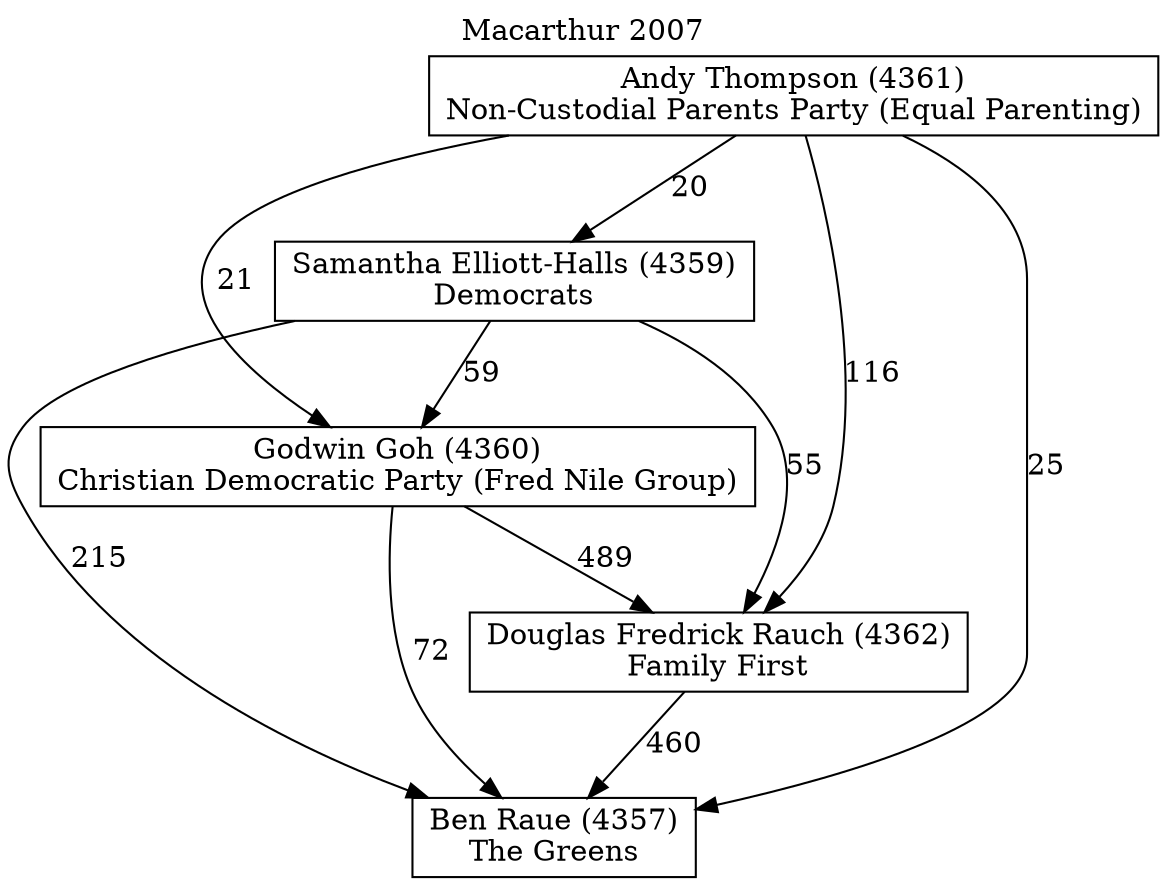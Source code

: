 // House preference flow
digraph "Ben Raue (4357)_Macarthur_2007" {
	graph [label="Macarthur 2007" labelloc=t mclimit=10]
	node [shape=box]
	"Ben Raue (4357)" [label="Ben Raue (4357)
The Greens"]
	"Douglas Fredrick Rauch (4362)" [label="Douglas Fredrick Rauch (4362)
Family First"]
	"Godwin Goh (4360)" [label="Godwin Goh (4360)
Christian Democratic Party (Fred Nile Group)"]
	"Samantha Elliott-Halls (4359)" [label="Samantha Elliott-Halls (4359)
Democrats"]
	"Andy Thompson (4361)" [label="Andy Thompson (4361)
Non-Custodial Parents Party (Equal Parenting)"]
	"Ben Raue (4357)" [label="Ben Raue (4357)
The Greens"]
	"Godwin Goh (4360)" [label="Godwin Goh (4360)
Christian Democratic Party (Fred Nile Group)"]
	"Samantha Elliott-Halls (4359)" [label="Samantha Elliott-Halls (4359)
Democrats"]
	"Andy Thompson (4361)" [label="Andy Thompson (4361)
Non-Custodial Parents Party (Equal Parenting)"]
	"Ben Raue (4357)" [label="Ben Raue (4357)
The Greens"]
	"Samantha Elliott-Halls (4359)" [label="Samantha Elliott-Halls (4359)
Democrats"]
	"Andy Thompson (4361)" [label="Andy Thompson (4361)
Non-Custodial Parents Party (Equal Parenting)"]
	"Ben Raue (4357)" [label="Ben Raue (4357)
The Greens"]
	"Andy Thompson (4361)" [label="Andy Thompson (4361)
Non-Custodial Parents Party (Equal Parenting)"]
	"Andy Thompson (4361)" [label="Andy Thompson (4361)
Non-Custodial Parents Party (Equal Parenting)"]
	"Samantha Elliott-Halls (4359)" [label="Samantha Elliott-Halls (4359)
Democrats"]
	"Andy Thompson (4361)" [label="Andy Thompson (4361)
Non-Custodial Parents Party (Equal Parenting)"]
	"Andy Thompson (4361)" [label="Andy Thompson (4361)
Non-Custodial Parents Party (Equal Parenting)"]
	"Godwin Goh (4360)" [label="Godwin Goh (4360)
Christian Democratic Party (Fred Nile Group)"]
	"Samantha Elliott-Halls (4359)" [label="Samantha Elliott-Halls (4359)
Democrats"]
	"Andy Thompson (4361)" [label="Andy Thompson (4361)
Non-Custodial Parents Party (Equal Parenting)"]
	"Godwin Goh (4360)" [label="Godwin Goh (4360)
Christian Democratic Party (Fred Nile Group)"]
	"Andy Thompson (4361)" [label="Andy Thompson (4361)
Non-Custodial Parents Party (Equal Parenting)"]
	"Andy Thompson (4361)" [label="Andy Thompson (4361)
Non-Custodial Parents Party (Equal Parenting)"]
	"Samantha Elliott-Halls (4359)" [label="Samantha Elliott-Halls (4359)
Democrats"]
	"Andy Thompson (4361)" [label="Andy Thompson (4361)
Non-Custodial Parents Party (Equal Parenting)"]
	"Andy Thompson (4361)" [label="Andy Thompson (4361)
Non-Custodial Parents Party (Equal Parenting)"]
	"Douglas Fredrick Rauch (4362)" [label="Douglas Fredrick Rauch (4362)
Family First"]
	"Godwin Goh (4360)" [label="Godwin Goh (4360)
Christian Democratic Party (Fred Nile Group)"]
	"Samantha Elliott-Halls (4359)" [label="Samantha Elliott-Halls (4359)
Democrats"]
	"Andy Thompson (4361)" [label="Andy Thompson (4361)
Non-Custodial Parents Party (Equal Parenting)"]
	"Douglas Fredrick Rauch (4362)" [label="Douglas Fredrick Rauch (4362)
Family First"]
	"Samantha Elliott-Halls (4359)" [label="Samantha Elliott-Halls (4359)
Democrats"]
	"Andy Thompson (4361)" [label="Andy Thompson (4361)
Non-Custodial Parents Party (Equal Parenting)"]
	"Douglas Fredrick Rauch (4362)" [label="Douglas Fredrick Rauch (4362)
Family First"]
	"Andy Thompson (4361)" [label="Andy Thompson (4361)
Non-Custodial Parents Party (Equal Parenting)"]
	"Andy Thompson (4361)" [label="Andy Thompson (4361)
Non-Custodial Parents Party (Equal Parenting)"]
	"Samantha Elliott-Halls (4359)" [label="Samantha Elliott-Halls (4359)
Democrats"]
	"Andy Thompson (4361)" [label="Andy Thompson (4361)
Non-Custodial Parents Party (Equal Parenting)"]
	"Andy Thompson (4361)" [label="Andy Thompson (4361)
Non-Custodial Parents Party (Equal Parenting)"]
	"Godwin Goh (4360)" [label="Godwin Goh (4360)
Christian Democratic Party (Fred Nile Group)"]
	"Samantha Elliott-Halls (4359)" [label="Samantha Elliott-Halls (4359)
Democrats"]
	"Andy Thompson (4361)" [label="Andy Thompson (4361)
Non-Custodial Parents Party (Equal Parenting)"]
	"Godwin Goh (4360)" [label="Godwin Goh (4360)
Christian Democratic Party (Fred Nile Group)"]
	"Andy Thompson (4361)" [label="Andy Thompson (4361)
Non-Custodial Parents Party (Equal Parenting)"]
	"Andy Thompson (4361)" [label="Andy Thompson (4361)
Non-Custodial Parents Party (Equal Parenting)"]
	"Samantha Elliott-Halls (4359)" [label="Samantha Elliott-Halls (4359)
Democrats"]
	"Andy Thompson (4361)" [label="Andy Thompson (4361)
Non-Custodial Parents Party (Equal Parenting)"]
	"Andy Thompson (4361)" [label="Andy Thompson (4361)
Non-Custodial Parents Party (Equal Parenting)"]
	"Douglas Fredrick Rauch (4362)" -> "Ben Raue (4357)" [label=460]
	"Godwin Goh (4360)" -> "Douglas Fredrick Rauch (4362)" [label=489]
	"Samantha Elliott-Halls (4359)" -> "Godwin Goh (4360)" [label=59]
	"Andy Thompson (4361)" -> "Samantha Elliott-Halls (4359)" [label=20]
	"Godwin Goh (4360)" -> "Ben Raue (4357)" [label=72]
	"Samantha Elliott-Halls (4359)" -> "Ben Raue (4357)" [label=215]
	"Andy Thompson (4361)" -> "Ben Raue (4357)" [label=25]
	"Andy Thompson (4361)" -> "Godwin Goh (4360)" [label=21]
	"Samantha Elliott-Halls (4359)" -> "Douglas Fredrick Rauch (4362)" [label=55]
	"Andy Thompson (4361)" -> "Douglas Fredrick Rauch (4362)" [label=116]
}
